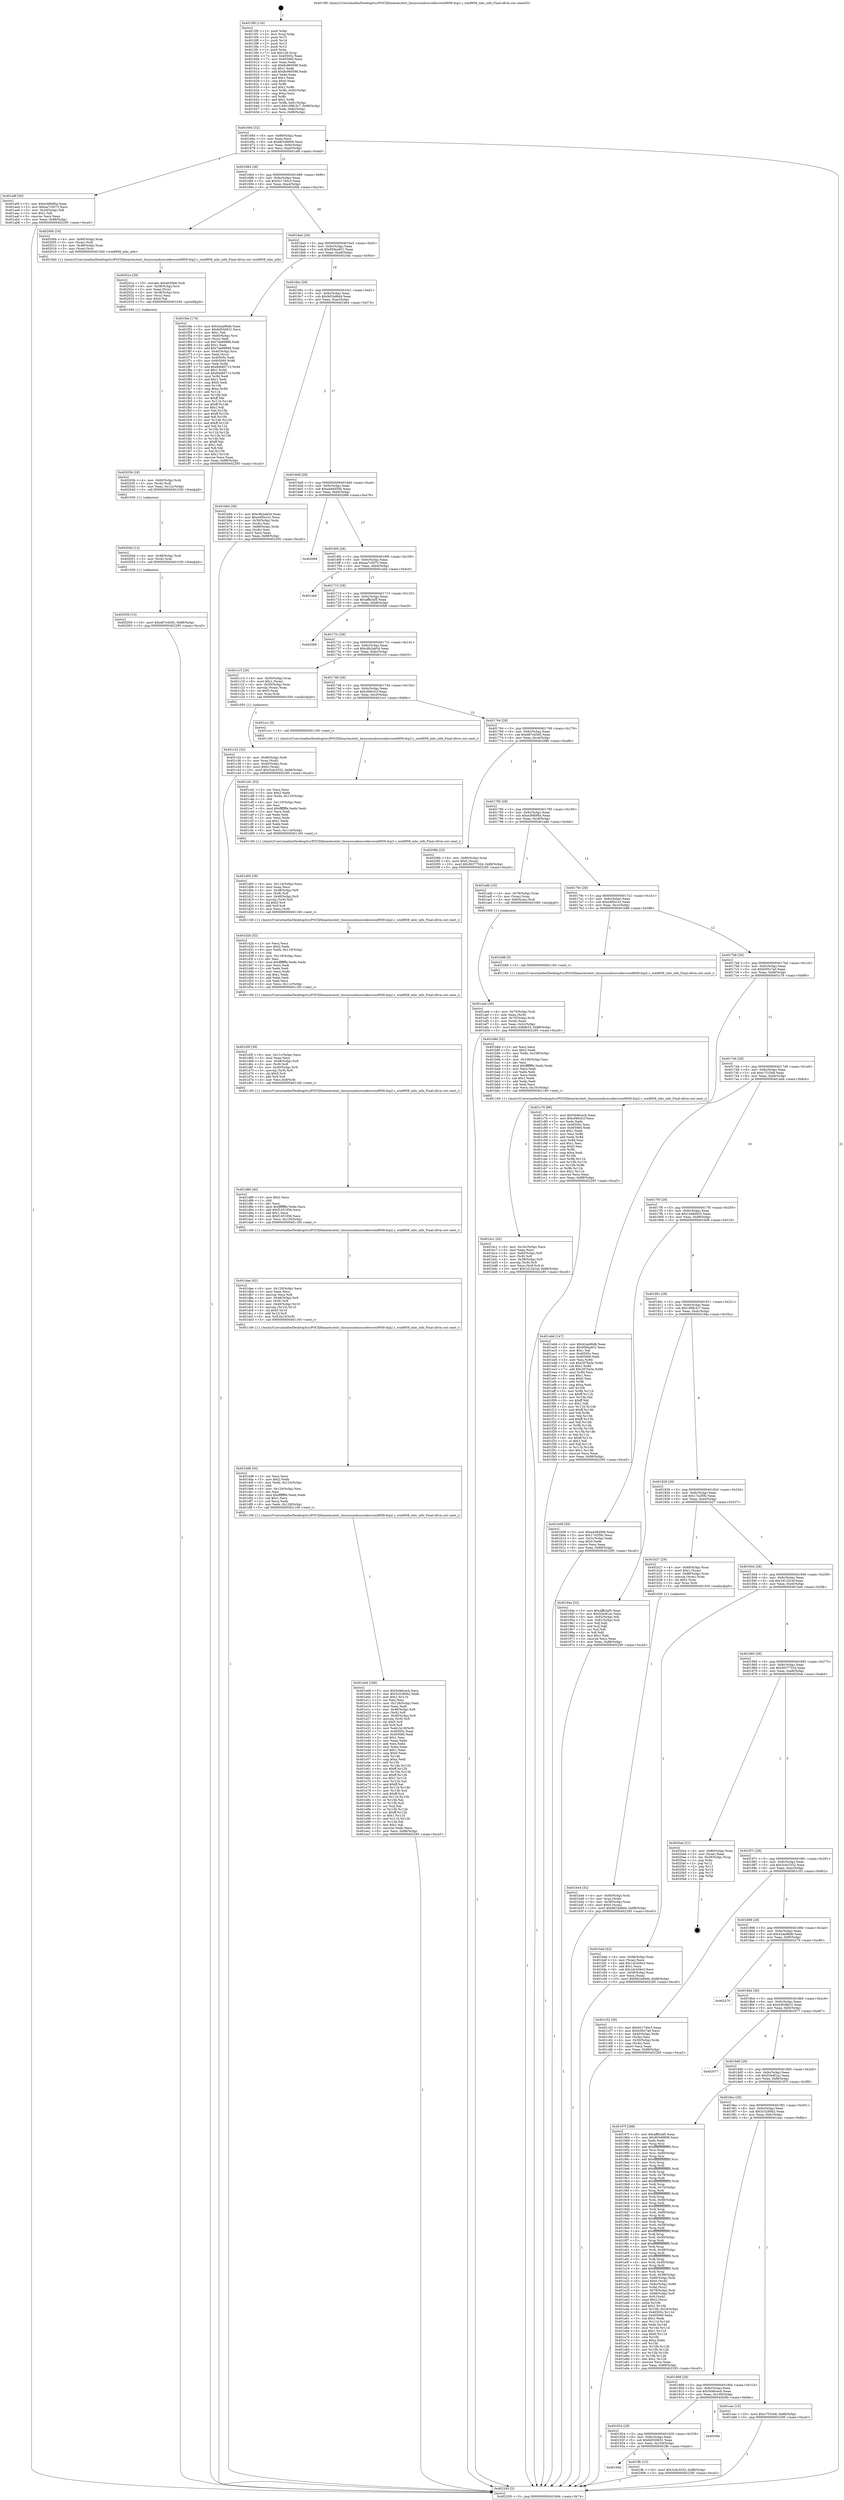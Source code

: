 digraph "0x4015f0" {
  label = "0x4015f0 (/mnt/c/Users/mathe/Desktop/tcc/POCII/binaries/extr_linuxsoundsoccodecswm8958-dsp2.c_wm8958_mbc_info_Final-ollvm.out::main(0))"
  labelloc = "t"
  node[shape=record]

  Entry [label="",width=0.3,height=0.3,shape=circle,fillcolor=black,style=filled]
  "0x401664" [label="{
     0x401664 [32]\l
     | [instrs]\l
     &nbsp;&nbsp;0x401664 \<+6\>: mov -0x88(%rbp),%eax\l
     &nbsp;&nbsp;0x40166a \<+2\>: mov %eax,%ecx\l
     &nbsp;&nbsp;0x40166c \<+6\>: sub $0x90349606,%ecx\l
     &nbsp;&nbsp;0x401672 \<+6\>: mov %eax,-0x9c(%rbp)\l
     &nbsp;&nbsp;0x401678 \<+6\>: mov %ecx,-0xa0(%rbp)\l
     &nbsp;&nbsp;0x40167e \<+6\>: je 0000000000401a9f \<main+0x4af\>\l
  }"]
  "0x401a9f" [label="{
     0x401a9f [30]\l
     | [instrs]\l
     &nbsp;&nbsp;0x401a9f \<+5\>: mov $0xe3680f0a,%eax\l
     &nbsp;&nbsp;0x401aa4 \<+5\>: mov $0xaa7c5075,%ecx\l
     &nbsp;&nbsp;0x401aa9 \<+3\>: mov -0x2d(%rbp),%dl\l
     &nbsp;&nbsp;0x401aac \<+3\>: test $0x1,%dl\l
     &nbsp;&nbsp;0x401aaf \<+3\>: cmovne %ecx,%eax\l
     &nbsp;&nbsp;0x401ab2 \<+6\>: mov %eax,-0x88(%rbp)\l
     &nbsp;&nbsp;0x401ab8 \<+5\>: jmp 0000000000402295 \<main+0xca5\>\l
  }"]
  "0x401684" [label="{
     0x401684 [28]\l
     | [instrs]\l
     &nbsp;&nbsp;0x401684 \<+5\>: jmp 0000000000401689 \<main+0x99\>\l
     &nbsp;&nbsp;0x401689 \<+6\>: mov -0x9c(%rbp),%eax\l
     &nbsp;&nbsp;0x40168f \<+5\>: sub $0x921740c3,%eax\l
     &nbsp;&nbsp;0x401694 \<+6\>: mov %eax,-0xa4(%rbp)\l
     &nbsp;&nbsp;0x40169a \<+6\>: je 000000000040200b \<main+0xa1b\>\l
  }"]
  Exit [label="",width=0.3,height=0.3,shape=circle,fillcolor=black,style=filled,peripheries=2]
  "0x40200b" [label="{
     0x40200b [19]\l
     | [instrs]\l
     &nbsp;&nbsp;0x40200b \<+4\>: mov -0x60(%rbp),%rax\l
     &nbsp;&nbsp;0x40200f \<+3\>: mov (%rax),%rdi\l
     &nbsp;&nbsp;0x402012 \<+4\>: mov -0x48(%rbp),%rax\l
     &nbsp;&nbsp;0x402016 \<+3\>: mov (%rax),%rsi\l
     &nbsp;&nbsp;0x402019 \<+5\>: call 00000000004015b0 \<wm8958_mbc_info\>\l
     | [calls]\l
     &nbsp;&nbsp;0x4015b0 \{1\} (/mnt/c/Users/mathe/Desktop/tcc/POCII/binaries/extr_linuxsoundsoccodecswm8958-dsp2.c_wm8958_mbc_info_Final-ollvm.out::wm8958_mbc_info)\l
  }"]
  "0x4016a0" [label="{
     0x4016a0 [28]\l
     | [instrs]\l
     &nbsp;&nbsp;0x4016a0 \<+5\>: jmp 00000000004016a5 \<main+0xb5\>\l
     &nbsp;&nbsp;0x4016a5 \<+6\>: mov -0x9c(%rbp),%eax\l
     &nbsp;&nbsp;0x4016ab \<+5\>: sub $0x959ea931,%eax\l
     &nbsp;&nbsp;0x4016b0 \<+6\>: mov %eax,-0xa8(%rbp)\l
     &nbsp;&nbsp;0x4016b6 \<+6\>: je 0000000000401f4e \<main+0x95e\>\l
  }"]
  "0x402059" [label="{
     0x402059 [15]\l
     | [instrs]\l
     &nbsp;&nbsp;0x402059 \<+10\>: movl $0xd87e45d5,-0x88(%rbp)\l
     &nbsp;&nbsp;0x402063 \<+5\>: jmp 0000000000402295 \<main+0xca5\>\l
  }"]
  "0x401f4e" [label="{
     0x401f4e [174]\l
     | [instrs]\l
     &nbsp;&nbsp;0x401f4e \<+5\>: mov $0x42aa96db,%eax\l
     &nbsp;&nbsp;0x401f53 \<+5\>: mov $0x6d550631,%ecx\l
     &nbsp;&nbsp;0x401f58 \<+2\>: mov $0x1,%dl\l
     &nbsp;&nbsp;0x401f5a \<+4\>: mov -0x40(%rbp),%rsi\l
     &nbsp;&nbsp;0x401f5e \<+2\>: mov (%rsi),%edi\l
     &nbsp;&nbsp;0x401f60 \<+6\>: sub $0x7da89888,%edi\l
     &nbsp;&nbsp;0x401f66 \<+3\>: add $0x1,%edi\l
     &nbsp;&nbsp;0x401f69 \<+6\>: add $0x7da89888,%edi\l
     &nbsp;&nbsp;0x401f6f \<+4\>: mov -0x40(%rbp),%rsi\l
     &nbsp;&nbsp;0x401f73 \<+2\>: mov %edi,(%rsi)\l
     &nbsp;&nbsp;0x401f75 \<+7\>: mov 0x40505c,%edi\l
     &nbsp;&nbsp;0x401f7c \<+8\>: mov 0x405060,%r8d\l
     &nbsp;&nbsp;0x401f84 \<+3\>: mov %edi,%r9d\l
     &nbsp;&nbsp;0x401f87 \<+7\>: add $0x84b85713,%r9d\l
     &nbsp;&nbsp;0x401f8e \<+4\>: sub $0x1,%r9d\l
     &nbsp;&nbsp;0x401f92 \<+7\>: sub $0x84b85713,%r9d\l
     &nbsp;&nbsp;0x401f99 \<+4\>: imul %r9d,%edi\l
     &nbsp;&nbsp;0x401f9d \<+3\>: and $0x1,%edi\l
     &nbsp;&nbsp;0x401fa0 \<+3\>: cmp $0x0,%edi\l
     &nbsp;&nbsp;0x401fa3 \<+4\>: sete %r10b\l
     &nbsp;&nbsp;0x401fa7 \<+4\>: cmp $0xa,%r8d\l
     &nbsp;&nbsp;0x401fab \<+4\>: setl %r11b\l
     &nbsp;&nbsp;0x401faf \<+3\>: mov %r10b,%bl\l
     &nbsp;&nbsp;0x401fb2 \<+3\>: xor $0xff,%bl\l
     &nbsp;&nbsp;0x401fb5 \<+3\>: mov %r11b,%r14b\l
     &nbsp;&nbsp;0x401fb8 \<+4\>: xor $0xff,%r14b\l
     &nbsp;&nbsp;0x401fbc \<+3\>: xor $0x1,%dl\l
     &nbsp;&nbsp;0x401fbf \<+3\>: mov %bl,%r15b\l
     &nbsp;&nbsp;0x401fc2 \<+4\>: and $0xff,%r15b\l
     &nbsp;&nbsp;0x401fc6 \<+3\>: and %dl,%r10b\l
     &nbsp;&nbsp;0x401fc9 \<+3\>: mov %r14b,%r12b\l
     &nbsp;&nbsp;0x401fcc \<+4\>: and $0xff,%r12b\l
     &nbsp;&nbsp;0x401fd0 \<+3\>: and %dl,%r11b\l
     &nbsp;&nbsp;0x401fd3 \<+3\>: or %r10b,%r15b\l
     &nbsp;&nbsp;0x401fd6 \<+3\>: or %r11b,%r12b\l
     &nbsp;&nbsp;0x401fd9 \<+3\>: xor %r12b,%r15b\l
     &nbsp;&nbsp;0x401fdc \<+3\>: or %r14b,%bl\l
     &nbsp;&nbsp;0x401fdf \<+3\>: xor $0xff,%bl\l
     &nbsp;&nbsp;0x401fe2 \<+3\>: or $0x1,%dl\l
     &nbsp;&nbsp;0x401fe5 \<+2\>: and %dl,%bl\l
     &nbsp;&nbsp;0x401fe7 \<+3\>: or %bl,%r15b\l
     &nbsp;&nbsp;0x401fea \<+4\>: test $0x1,%r15b\l
     &nbsp;&nbsp;0x401fee \<+3\>: cmovne %ecx,%eax\l
     &nbsp;&nbsp;0x401ff1 \<+6\>: mov %eax,-0x88(%rbp)\l
     &nbsp;&nbsp;0x401ff7 \<+5\>: jmp 0000000000402295 \<main+0xca5\>\l
  }"]
  "0x4016bc" [label="{
     0x4016bc [28]\l
     | [instrs]\l
     &nbsp;&nbsp;0x4016bc \<+5\>: jmp 00000000004016c1 \<main+0xd1\>\l
     &nbsp;&nbsp;0x4016c1 \<+6\>: mov -0x9c(%rbp),%eax\l
     &nbsp;&nbsp;0x4016c7 \<+5\>: sub $0x9d1bd6d4,%eax\l
     &nbsp;&nbsp;0x4016cc \<+6\>: mov %eax,-0xac(%rbp)\l
     &nbsp;&nbsp;0x4016d2 \<+6\>: je 0000000000401b64 \<main+0x574\>\l
  }"]
  "0x40204d" [label="{
     0x40204d [12]\l
     | [instrs]\l
     &nbsp;&nbsp;0x40204d \<+4\>: mov -0x48(%rbp),%rdi\l
     &nbsp;&nbsp;0x402051 \<+3\>: mov (%rdi),%rdi\l
     &nbsp;&nbsp;0x402054 \<+5\>: call 0000000000401030 \<free@plt\>\l
     | [calls]\l
     &nbsp;&nbsp;0x401030 \{1\} (unknown)\l
  }"]
  "0x401b64" [label="{
     0x401b64 [36]\l
     | [instrs]\l
     &nbsp;&nbsp;0x401b64 \<+5\>: mov $0xc8b2ab54,%eax\l
     &nbsp;&nbsp;0x401b69 \<+5\>: mov $0xe4f5e1e1,%ecx\l
     &nbsp;&nbsp;0x401b6e \<+4\>: mov -0x58(%rbp),%rdx\l
     &nbsp;&nbsp;0x401b72 \<+2\>: mov (%rdx),%esi\l
     &nbsp;&nbsp;0x401b74 \<+4\>: mov -0x68(%rbp),%rdx\l
     &nbsp;&nbsp;0x401b78 \<+2\>: cmp (%rdx),%esi\l
     &nbsp;&nbsp;0x401b7a \<+3\>: cmovl %ecx,%eax\l
     &nbsp;&nbsp;0x401b7d \<+6\>: mov %eax,-0x88(%rbp)\l
     &nbsp;&nbsp;0x401b83 \<+5\>: jmp 0000000000402295 \<main+0xca5\>\l
  }"]
  "0x4016d8" [label="{
     0x4016d8 [28]\l
     | [instrs]\l
     &nbsp;&nbsp;0x4016d8 \<+5\>: jmp 00000000004016dd \<main+0xed\>\l
     &nbsp;&nbsp;0x4016dd \<+6\>: mov -0x9c(%rbp),%eax\l
     &nbsp;&nbsp;0x4016e3 \<+5\>: sub $0xa446d56b,%eax\l
     &nbsp;&nbsp;0x4016e8 \<+6\>: mov %eax,-0xb0(%rbp)\l
     &nbsp;&nbsp;0x4016ee \<+6\>: je 0000000000402068 \<main+0xa78\>\l
  }"]
  "0x40203b" [label="{
     0x40203b [18]\l
     | [instrs]\l
     &nbsp;&nbsp;0x40203b \<+4\>: mov -0x60(%rbp),%rdi\l
     &nbsp;&nbsp;0x40203f \<+3\>: mov (%rdi),%rdi\l
     &nbsp;&nbsp;0x402042 \<+6\>: mov %eax,-0x12c(%rbp)\l
     &nbsp;&nbsp;0x402048 \<+5\>: call 0000000000401030 \<free@plt\>\l
     | [calls]\l
     &nbsp;&nbsp;0x401030 \{1\} (unknown)\l
  }"]
  "0x402068" [label="{
     0x402068\l
  }", style=dashed]
  "0x4016f4" [label="{
     0x4016f4 [28]\l
     | [instrs]\l
     &nbsp;&nbsp;0x4016f4 \<+5\>: jmp 00000000004016f9 \<main+0x109\>\l
     &nbsp;&nbsp;0x4016f9 \<+6\>: mov -0x9c(%rbp),%eax\l
     &nbsp;&nbsp;0x4016ff \<+5\>: sub $0xaa7c5075,%eax\l
     &nbsp;&nbsp;0x401704 \<+6\>: mov %eax,-0xb4(%rbp)\l
     &nbsp;&nbsp;0x40170a \<+6\>: je 0000000000401abd \<main+0x4cd\>\l
  }"]
  "0x40201e" [label="{
     0x40201e [29]\l
     | [instrs]\l
     &nbsp;&nbsp;0x40201e \<+10\>: movabs $0x4030b6,%rdi\l
     &nbsp;&nbsp;0x402028 \<+4\>: mov -0x38(%rbp),%rsi\l
     &nbsp;&nbsp;0x40202c \<+2\>: mov %eax,(%rsi)\l
     &nbsp;&nbsp;0x40202e \<+4\>: mov -0x38(%rbp),%rsi\l
     &nbsp;&nbsp;0x402032 \<+2\>: mov (%rsi),%esi\l
     &nbsp;&nbsp;0x402034 \<+2\>: mov $0x0,%al\l
     &nbsp;&nbsp;0x402036 \<+5\>: call 0000000000401040 \<printf@plt\>\l
     | [calls]\l
     &nbsp;&nbsp;0x401040 \{1\} (unknown)\l
  }"]
  "0x401abd" [label="{
     0x401abd\l
  }", style=dashed]
  "0x401710" [label="{
     0x401710 [28]\l
     | [instrs]\l
     &nbsp;&nbsp;0x401710 \<+5\>: jmp 0000000000401715 \<main+0x125\>\l
     &nbsp;&nbsp;0x401715 \<+6\>: mov -0x9c(%rbp),%eax\l
     &nbsp;&nbsp;0x40171b \<+5\>: sub $0xaffb3af5,%eax\l
     &nbsp;&nbsp;0x401720 \<+6\>: mov %eax,-0xb8(%rbp)\l
     &nbsp;&nbsp;0x401726 \<+6\>: je 00000000004020b9 \<main+0xac9\>\l
  }"]
  "0x401940" [label="{
     0x401940\l
  }", style=dashed]
  "0x4020b9" [label="{
     0x4020b9\l
  }", style=dashed]
  "0x40172c" [label="{
     0x40172c [28]\l
     | [instrs]\l
     &nbsp;&nbsp;0x40172c \<+5\>: jmp 0000000000401731 \<main+0x141\>\l
     &nbsp;&nbsp;0x401731 \<+6\>: mov -0x9c(%rbp),%eax\l
     &nbsp;&nbsp;0x401737 \<+5\>: sub $0xc8b2ab54,%eax\l
     &nbsp;&nbsp;0x40173c \<+6\>: mov %eax,-0xbc(%rbp)\l
     &nbsp;&nbsp;0x401742 \<+6\>: je 0000000000401c15 \<main+0x625\>\l
  }"]
  "0x401ffc" [label="{
     0x401ffc [15]\l
     | [instrs]\l
     &nbsp;&nbsp;0x401ffc \<+10\>: movl $0x3cdc3332,-0x88(%rbp)\l
     &nbsp;&nbsp;0x402006 \<+5\>: jmp 0000000000402295 \<main+0xca5\>\l
  }"]
  "0x401c15" [label="{
     0x401c15 [29]\l
     | [instrs]\l
     &nbsp;&nbsp;0x401c15 \<+4\>: mov -0x50(%rbp),%rax\l
     &nbsp;&nbsp;0x401c19 \<+6\>: movl $0x1,(%rax)\l
     &nbsp;&nbsp;0x401c1f \<+4\>: mov -0x50(%rbp),%rax\l
     &nbsp;&nbsp;0x401c23 \<+3\>: movslq (%rax),%rax\l
     &nbsp;&nbsp;0x401c26 \<+4\>: shl $0x5,%rax\l
     &nbsp;&nbsp;0x401c2a \<+3\>: mov %rax,%rdi\l
     &nbsp;&nbsp;0x401c2d \<+5\>: call 0000000000401050 \<malloc@plt\>\l
     | [calls]\l
     &nbsp;&nbsp;0x401050 \{1\} (unknown)\l
  }"]
  "0x401748" [label="{
     0x401748 [28]\l
     | [instrs]\l
     &nbsp;&nbsp;0x401748 \<+5\>: jmp 000000000040174d \<main+0x15d\>\l
     &nbsp;&nbsp;0x40174d \<+6\>: mov -0x9c(%rbp),%eax\l
     &nbsp;&nbsp;0x401753 \<+5\>: sub $0xcf49cd1f,%eax\l
     &nbsp;&nbsp;0x401758 \<+6\>: mov %eax,-0xc0(%rbp)\l
     &nbsp;&nbsp;0x40175e \<+6\>: je 0000000000401ccc \<main+0x6dc\>\l
  }"]
  "0x401924" [label="{
     0x401924 [28]\l
     | [instrs]\l
     &nbsp;&nbsp;0x401924 \<+5\>: jmp 0000000000401929 \<main+0x339\>\l
     &nbsp;&nbsp;0x401929 \<+6\>: mov -0x9c(%rbp),%eax\l
     &nbsp;&nbsp;0x40192f \<+5\>: sub $0x6d550631,%eax\l
     &nbsp;&nbsp;0x401934 \<+6\>: mov %eax,-0x104(%rbp)\l
     &nbsp;&nbsp;0x40193a \<+6\>: je 0000000000401ffc \<main+0xa0c\>\l
  }"]
  "0x401ccc" [label="{
     0x401ccc [5]\l
     | [instrs]\l
     &nbsp;&nbsp;0x401ccc \<+5\>: call 0000000000401160 \<next_i\>\l
     | [calls]\l
     &nbsp;&nbsp;0x401160 \{1\} (/mnt/c/Users/mathe/Desktop/tcc/POCII/binaries/extr_linuxsoundsoccodecswm8958-dsp2.c_wm8958_mbc_info_Final-ollvm.out::next_i)\l
  }"]
  "0x401764" [label="{
     0x401764 [28]\l
     | [instrs]\l
     &nbsp;&nbsp;0x401764 \<+5\>: jmp 0000000000401769 \<main+0x179\>\l
     &nbsp;&nbsp;0x401769 \<+6\>: mov -0x9c(%rbp),%eax\l
     &nbsp;&nbsp;0x40176f \<+5\>: sub $0xd87e45d5,%eax\l
     &nbsp;&nbsp;0x401774 \<+6\>: mov %eax,-0xc4(%rbp)\l
     &nbsp;&nbsp;0x40177a \<+6\>: je 000000000040208b \<main+0xa9b\>\l
  }"]
  "0x4020fe" [label="{
     0x4020fe\l
  }", style=dashed]
  "0x40208b" [label="{
     0x40208b [25]\l
     | [instrs]\l
     &nbsp;&nbsp;0x40208b \<+4\>: mov -0x80(%rbp),%rax\l
     &nbsp;&nbsp;0x40208f \<+6\>: movl $0x0,(%rax)\l
     &nbsp;&nbsp;0x402095 \<+10\>: movl $0x3637752d,-0x88(%rbp)\l
     &nbsp;&nbsp;0x40209f \<+5\>: jmp 0000000000402295 \<main+0xca5\>\l
  }"]
  "0x401780" [label="{
     0x401780 [28]\l
     | [instrs]\l
     &nbsp;&nbsp;0x401780 \<+5\>: jmp 0000000000401785 \<main+0x195\>\l
     &nbsp;&nbsp;0x401785 \<+6\>: mov -0x9c(%rbp),%eax\l
     &nbsp;&nbsp;0x40178b \<+5\>: sub $0xe3680f0a,%eax\l
     &nbsp;&nbsp;0x401790 \<+6\>: mov %eax,-0xc8(%rbp)\l
     &nbsp;&nbsp;0x401796 \<+6\>: je 0000000000401adb \<main+0x4eb\>\l
  }"]
  "0x401908" [label="{
     0x401908 [28]\l
     | [instrs]\l
     &nbsp;&nbsp;0x401908 \<+5\>: jmp 000000000040190d \<main+0x31d\>\l
     &nbsp;&nbsp;0x40190d \<+6\>: mov -0x9c(%rbp),%eax\l
     &nbsp;&nbsp;0x401913 \<+5\>: sub $0x5d46cecb,%eax\l
     &nbsp;&nbsp;0x401918 \<+6\>: mov %eax,-0x100(%rbp)\l
     &nbsp;&nbsp;0x40191e \<+6\>: je 00000000004020fe \<main+0xb0e\>\l
  }"]
  "0x401adb" [label="{
     0x401adb [16]\l
     | [instrs]\l
     &nbsp;&nbsp;0x401adb \<+4\>: mov -0x78(%rbp),%rax\l
     &nbsp;&nbsp;0x401adf \<+3\>: mov (%rax),%rax\l
     &nbsp;&nbsp;0x401ae2 \<+4\>: mov 0x8(%rax),%rdi\l
     &nbsp;&nbsp;0x401ae6 \<+5\>: call 0000000000401060 \<atoi@plt\>\l
     | [calls]\l
     &nbsp;&nbsp;0x401060 \{1\} (unknown)\l
  }"]
  "0x40179c" [label="{
     0x40179c [28]\l
     | [instrs]\l
     &nbsp;&nbsp;0x40179c \<+5\>: jmp 00000000004017a1 \<main+0x1b1\>\l
     &nbsp;&nbsp;0x4017a1 \<+6\>: mov -0x9c(%rbp),%eax\l
     &nbsp;&nbsp;0x4017a7 \<+5\>: sub $0xe4f5e1e1,%eax\l
     &nbsp;&nbsp;0x4017ac \<+6\>: mov %eax,-0xcc(%rbp)\l
     &nbsp;&nbsp;0x4017b2 \<+6\>: je 0000000000401b88 \<main+0x598\>\l
  }"]
  "0x401eac" [label="{
     0x401eac [15]\l
     | [instrs]\l
     &nbsp;&nbsp;0x401eac \<+10\>: movl $0xc7533e8,-0x88(%rbp)\l
     &nbsp;&nbsp;0x401eb6 \<+5\>: jmp 0000000000402295 \<main+0xca5\>\l
  }"]
  "0x401b88" [label="{
     0x401b88 [5]\l
     | [instrs]\l
     &nbsp;&nbsp;0x401b88 \<+5\>: call 0000000000401160 \<next_i\>\l
     | [calls]\l
     &nbsp;&nbsp;0x401160 \{1\} (/mnt/c/Users/mathe/Desktop/tcc/POCII/binaries/extr_linuxsoundsoccodecswm8958-dsp2.c_wm8958_mbc_info_Final-ollvm.out::next_i)\l
  }"]
  "0x4017b8" [label="{
     0x4017b8 [28]\l
     | [instrs]\l
     &nbsp;&nbsp;0x4017b8 \<+5\>: jmp 00000000004017bd \<main+0x1cd\>\l
     &nbsp;&nbsp;0x4017bd \<+6\>: mov -0x9c(%rbp),%eax\l
     &nbsp;&nbsp;0x4017c3 \<+5\>: sub $0xfc95c7a0,%eax\l
     &nbsp;&nbsp;0x4017c8 \<+6\>: mov %eax,-0xd0(%rbp)\l
     &nbsp;&nbsp;0x4017ce \<+6\>: je 0000000000401c76 \<main+0x686\>\l
  }"]
  "0x401e04" [label="{
     0x401e04 [168]\l
     | [instrs]\l
     &nbsp;&nbsp;0x401e04 \<+5\>: mov $0x5d46cecb,%ecx\l
     &nbsp;&nbsp;0x401e09 \<+5\>: mov $0x5c5280b2,%edx\l
     &nbsp;&nbsp;0x401e0e \<+3\>: mov $0x1,%r11b\l
     &nbsp;&nbsp;0x401e11 \<+2\>: xor %esi,%esi\l
     &nbsp;&nbsp;0x401e13 \<+6\>: mov -0x128(%rbp),%edi\l
     &nbsp;&nbsp;0x401e19 \<+3\>: imul %eax,%edi\l
     &nbsp;&nbsp;0x401e1c \<+4\>: mov -0x48(%rbp),%r8\l
     &nbsp;&nbsp;0x401e20 \<+3\>: mov (%r8),%r8\l
     &nbsp;&nbsp;0x401e23 \<+4\>: mov -0x40(%rbp),%r9\l
     &nbsp;&nbsp;0x401e27 \<+3\>: movslq (%r9),%r9\l
     &nbsp;&nbsp;0x401e2a \<+4\>: shl $0x5,%r9\l
     &nbsp;&nbsp;0x401e2e \<+3\>: add %r9,%r8\l
     &nbsp;&nbsp;0x401e31 \<+4\>: mov %edi,0x18(%r8)\l
     &nbsp;&nbsp;0x401e35 \<+7\>: mov 0x40505c,%eax\l
     &nbsp;&nbsp;0x401e3c \<+7\>: mov 0x405060,%edi\l
     &nbsp;&nbsp;0x401e43 \<+3\>: sub $0x1,%esi\l
     &nbsp;&nbsp;0x401e46 \<+2\>: mov %eax,%ebx\l
     &nbsp;&nbsp;0x401e48 \<+2\>: add %esi,%ebx\l
     &nbsp;&nbsp;0x401e4a \<+3\>: imul %ebx,%eax\l
     &nbsp;&nbsp;0x401e4d \<+3\>: and $0x1,%eax\l
     &nbsp;&nbsp;0x401e50 \<+3\>: cmp $0x0,%eax\l
     &nbsp;&nbsp;0x401e53 \<+4\>: sete %r14b\l
     &nbsp;&nbsp;0x401e57 \<+3\>: cmp $0xa,%edi\l
     &nbsp;&nbsp;0x401e5a \<+4\>: setl %r15b\l
     &nbsp;&nbsp;0x401e5e \<+3\>: mov %r14b,%r12b\l
     &nbsp;&nbsp;0x401e61 \<+4\>: xor $0xff,%r12b\l
     &nbsp;&nbsp;0x401e65 \<+3\>: mov %r15b,%r13b\l
     &nbsp;&nbsp;0x401e68 \<+4\>: xor $0xff,%r13b\l
     &nbsp;&nbsp;0x401e6c \<+4\>: xor $0x1,%r11b\l
     &nbsp;&nbsp;0x401e70 \<+3\>: mov %r12b,%al\l
     &nbsp;&nbsp;0x401e73 \<+2\>: and $0xff,%al\l
     &nbsp;&nbsp;0x401e75 \<+3\>: and %r11b,%r14b\l
     &nbsp;&nbsp;0x401e78 \<+3\>: mov %r13b,%sil\l
     &nbsp;&nbsp;0x401e7b \<+4\>: and $0xff,%sil\l
     &nbsp;&nbsp;0x401e7f \<+3\>: and %r11b,%r15b\l
     &nbsp;&nbsp;0x401e82 \<+3\>: or %r14b,%al\l
     &nbsp;&nbsp;0x401e85 \<+3\>: or %r15b,%sil\l
     &nbsp;&nbsp;0x401e88 \<+3\>: xor %sil,%al\l
     &nbsp;&nbsp;0x401e8b \<+3\>: or %r13b,%r12b\l
     &nbsp;&nbsp;0x401e8e \<+4\>: xor $0xff,%r12b\l
     &nbsp;&nbsp;0x401e92 \<+4\>: or $0x1,%r11b\l
     &nbsp;&nbsp;0x401e96 \<+3\>: and %r11b,%r12b\l
     &nbsp;&nbsp;0x401e99 \<+3\>: or %r12b,%al\l
     &nbsp;&nbsp;0x401e9c \<+2\>: test $0x1,%al\l
     &nbsp;&nbsp;0x401e9e \<+3\>: cmovne %edx,%ecx\l
     &nbsp;&nbsp;0x401ea1 \<+6\>: mov %ecx,-0x88(%rbp)\l
     &nbsp;&nbsp;0x401ea7 \<+5\>: jmp 0000000000402295 \<main+0xca5\>\l
  }"]
  "0x401c76" [label="{
     0x401c76 [86]\l
     | [instrs]\l
     &nbsp;&nbsp;0x401c76 \<+5\>: mov $0x5d46cecb,%eax\l
     &nbsp;&nbsp;0x401c7b \<+5\>: mov $0xcf49cd1f,%ecx\l
     &nbsp;&nbsp;0x401c80 \<+2\>: xor %edx,%edx\l
     &nbsp;&nbsp;0x401c82 \<+7\>: mov 0x40505c,%esi\l
     &nbsp;&nbsp;0x401c89 \<+7\>: mov 0x405060,%edi\l
     &nbsp;&nbsp;0x401c90 \<+3\>: sub $0x1,%edx\l
     &nbsp;&nbsp;0x401c93 \<+3\>: mov %esi,%r8d\l
     &nbsp;&nbsp;0x401c96 \<+3\>: add %edx,%r8d\l
     &nbsp;&nbsp;0x401c99 \<+4\>: imul %r8d,%esi\l
     &nbsp;&nbsp;0x401c9d \<+3\>: and $0x1,%esi\l
     &nbsp;&nbsp;0x401ca0 \<+3\>: cmp $0x0,%esi\l
     &nbsp;&nbsp;0x401ca3 \<+4\>: sete %r9b\l
     &nbsp;&nbsp;0x401ca7 \<+3\>: cmp $0xa,%edi\l
     &nbsp;&nbsp;0x401caa \<+4\>: setl %r10b\l
     &nbsp;&nbsp;0x401cae \<+3\>: mov %r9b,%r11b\l
     &nbsp;&nbsp;0x401cb1 \<+3\>: and %r10b,%r11b\l
     &nbsp;&nbsp;0x401cb4 \<+3\>: xor %r10b,%r9b\l
     &nbsp;&nbsp;0x401cb7 \<+3\>: or %r9b,%r11b\l
     &nbsp;&nbsp;0x401cba \<+4\>: test $0x1,%r11b\l
     &nbsp;&nbsp;0x401cbe \<+3\>: cmovne %ecx,%eax\l
     &nbsp;&nbsp;0x401cc1 \<+6\>: mov %eax,-0x88(%rbp)\l
     &nbsp;&nbsp;0x401cc7 \<+5\>: jmp 0000000000402295 \<main+0xca5\>\l
  }"]
  "0x4017d4" [label="{
     0x4017d4 [28]\l
     | [instrs]\l
     &nbsp;&nbsp;0x4017d4 \<+5\>: jmp 00000000004017d9 \<main+0x1e9\>\l
     &nbsp;&nbsp;0x4017d9 \<+6\>: mov -0x9c(%rbp),%eax\l
     &nbsp;&nbsp;0x4017df \<+5\>: sub $0xc7533e8,%eax\l
     &nbsp;&nbsp;0x4017e4 \<+6\>: mov %eax,-0xd4(%rbp)\l
     &nbsp;&nbsp;0x4017ea \<+6\>: je 0000000000401ebb \<main+0x8cb\>\l
  }"]
  "0x401dd8" [label="{
     0x401dd8 [44]\l
     | [instrs]\l
     &nbsp;&nbsp;0x401dd8 \<+2\>: xor %ecx,%ecx\l
     &nbsp;&nbsp;0x401dda \<+5\>: mov $0x2,%edx\l
     &nbsp;&nbsp;0x401ddf \<+6\>: mov %edx,-0x124(%rbp)\l
     &nbsp;&nbsp;0x401de5 \<+1\>: cltd\l
     &nbsp;&nbsp;0x401de6 \<+6\>: mov -0x124(%rbp),%esi\l
     &nbsp;&nbsp;0x401dec \<+2\>: idiv %esi\l
     &nbsp;&nbsp;0x401dee \<+6\>: imul $0xfffffffe,%edx,%edx\l
     &nbsp;&nbsp;0x401df4 \<+3\>: sub $0x1,%ecx\l
     &nbsp;&nbsp;0x401df7 \<+2\>: sub %ecx,%edx\l
     &nbsp;&nbsp;0x401df9 \<+6\>: mov %edx,-0x128(%rbp)\l
     &nbsp;&nbsp;0x401dff \<+5\>: call 0000000000401160 \<next_i\>\l
     | [calls]\l
     &nbsp;&nbsp;0x401160 \{1\} (/mnt/c/Users/mathe/Desktop/tcc/POCII/binaries/extr_linuxsoundsoccodecswm8958-dsp2.c_wm8958_mbc_info_Final-ollvm.out::next_i)\l
  }"]
  "0x401ebb" [label="{
     0x401ebb [147]\l
     | [instrs]\l
     &nbsp;&nbsp;0x401ebb \<+5\>: mov $0x42aa96db,%eax\l
     &nbsp;&nbsp;0x401ec0 \<+5\>: mov $0x959ea931,%ecx\l
     &nbsp;&nbsp;0x401ec5 \<+2\>: mov $0x1,%dl\l
     &nbsp;&nbsp;0x401ec7 \<+7\>: mov 0x40505c,%esi\l
     &nbsp;&nbsp;0x401ece \<+7\>: mov 0x405060,%edi\l
     &nbsp;&nbsp;0x401ed5 \<+3\>: mov %esi,%r8d\l
     &nbsp;&nbsp;0x401ed8 \<+7\>: sub $0x2970a3e,%r8d\l
     &nbsp;&nbsp;0x401edf \<+4\>: sub $0x1,%r8d\l
     &nbsp;&nbsp;0x401ee3 \<+7\>: add $0x2970a3e,%r8d\l
     &nbsp;&nbsp;0x401eea \<+4\>: imul %r8d,%esi\l
     &nbsp;&nbsp;0x401eee \<+3\>: and $0x1,%esi\l
     &nbsp;&nbsp;0x401ef1 \<+3\>: cmp $0x0,%esi\l
     &nbsp;&nbsp;0x401ef4 \<+4\>: sete %r9b\l
     &nbsp;&nbsp;0x401ef8 \<+3\>: cmp $0xa,%edi\l
     &nbsp;&nbsp;0x401efb \<+4\>: setl %r10b\l
     &nbsp;&nbsp;0x401eff \<+3\>: mov %r9b,%r11b\l
     &nbsp;&nbsp;0x401f02 \<+4\>: xor $0xff,%r11b\l
     &nbsp;&nbsp;0x401f06 \<+3\>: mov %r10b,%bl\l
     &nbsp;&nbsp;0x401f09 \<+3\>: xor $0xff,%bl\l
     &nbsp;&nbsp;0x401f0c \<+3\>: xor $0x1,%dl\l
     &nbsp;&nbsp;0x401f0f \<+3\>: mov %r11b,%r14b\l
     &nbsp;&nbsp;0x401f12 \<+4\>: and $0xff,%r14b\l
     &nbsp;&nbsp;0x401f16 \<+3\>: and %dl,%r9b\l
     &nbsp;&nbsp;0x401f19 \<+3\>: mov %bl,%r15b\l
     &nbsp;&nbsp;0x401f1c \<+4\>: and $0xff,%r15b\l
     &nbsp;&nbsp;0x401f20 \<+3\>: and %dl,%r10b\l
     &nbsp;&nbsp;0x401f23 \<+3\>: or %r9b,%r14b\l
     &nbsp;&nbsp;0x401f26 \<+3\>: or %r10b,%r15b\l
     &nbsp;&nbsp;0x401f29 \<+3\>: xor %r15b,%r14b\l
     &nbsp;&nbsp;0x401f2c \<+3\>: or %bl,%r11b\l
     &nbsp;&nbsp;0x401f2f \<+4\>: xor $0xff,%r11b\l
     &nbsp;&nbsp;0x401f33 \<+3\>: or $0x1,%dl\l
     &nbsp;&nbsp;0x401f36 \<+3\>: and %dl,%r11b\l
     &nbsp;&nbsp;0x401f39 \<+3\>: or %r11b,%r14b\l
     &nbsp;&nbsp;0x401f3c \<+4\>: test $0x1,%r14b\l
     &nbsp;&nbsp;0x401f40 \<+3\>: cmovne %ecx,%eax\l
     &nbsp;&nbsp;0x401f43 \<+6\>: mov %eax,-0x88(%rbp)\l
     &nbsp;&nbsp;0x401f49 \<+5\>: jmp 0000000000402295 \<main+0xca5\>\l
  }"]
  "0x4017f0" [label="{
     0x4017f0 [28]\l
     | [instrs]\l
     &nbsp;&nbsp;0x4017f0 \<+5\>: jmp 00000000004017f5 \<main+0x205\>\l
     &nbsp;&nbsp;0x4017f5 \<+6\>: mov -0x9c(%rbp),%eax\l
     &nbsp;&nbsp;0x4017fb \<+5\>: sub $0x1448db53,%eax\l
     &nbsp;&nbsp;0x401800 \<+6\>: mov %eax,-0xd8(%rbp)\l
     &nbsp;&nbsp;0x401806 \<+6\>: je 0000000000401b09 \<main+0x519\>\l
  }"]
  "0x401dae" [label="{
     0x401dae [42]\l
     | [instrs]\l
     &nbsp;&nbsp;0x401dae \<+6\>: mov -0x120(%rbp),%ecx\l
     &nbsp;&nbsp;0x401db4 \<+3\>: imul %eax,%ecx\l
     &nbsp;&nbsp;0x401db7 \<+3\>: movslq %ecx,%r8\l
     &nbsp;&nbsp;0x401dba \<+4\>: mov -0x48(%rbp),%r9\l
     &nbsp;&nbsp;0x401dbe \<+3\>: mov (%r9),%r9\l
     &nbsp;&nbsp;0x401dc1 \<+4\>: mov -0x40(%rbp),%r10\l
     &nbsp;&nbsp;0x401dc5 \<+3\>: movslq (%r10),%r10\l
     &nbsp;&nbsp;0x401dc8 \<+4\>: shl $0x5,%r10\l
     &nbsp;&nbsp;0x401dcc \<+3\>: add %r10,%r9\l
     &nbsp;&nbsp;0x401dcf \<+4\>: mov %r8,0x10(%r9)\l
     &nbsp;&nbsp;0x401dd3 \<+5\>: call 0000000000401160 \<next_i\>\l
     | [calls]\l
     &nbsp;&nbsp;0x401160 \{1\} (/mnt/c/Users/mathe/Desktop/tcc/POCII/binaries/extr_linuxsoundsoccodecswm8958-dsp2.c_wm8958_mbc_info_Final-ollvm.out::next_i)\l
  }"]
  "0x401b09" [label="{
     0x401b09 [30]\l
     | [instrs]\l
     &nbsp;&nbsp;0x401b09 \<+5\>: mov $0xa446d56b,%eax\l
     &nbsp;&nbsp;0x401b0e \<+5\>: mov $0x17e2f5fc,%ecx\l
     &nbsp;&nbsp;0x401b13 \<+3\>: mov -0x2c(%rbp),%edx\l
     &nbsp;&nbsp;0x401b16 \<+3\>: cmp $0x0,%edx\l
     &nbsp;&nbsp;0x401b19 \<+3\>: cmove %ecx,%eax\l
     &nbsp;&nbsp;0x401b1c \<+6\>: mov %eax,-0x88(%rbp)\l
     &nbsp;&nbsp;0x401b22 \<+5\>: jmp 0000000000402295 \<main+0xca5\>\l
  }"]
  "0x40180c" [label="{
     0x40180c [28]\l
     | [instrs]\l
     &nbsp;&nbsp;0x40180c \<+5\>: jmp 0000000000401811 \<main+0x221\>\l
     &nbsp;&nbsp;0x401811 \<+6\>: mov -0x9c(%rbp),%eax\l
     &nbsp;&nbsp;0x401817 \<+5\>: sub $0x169fc3c7,%eax\l
     &nbsp;&nbsp;0x40181c \<+6\>: mov %eax,-0xdc(%rbp)\l
     &nbsp;&nbsp;0x401822 \<+6\>: je 000000000040194a \<main+0x35a\>\l
  }"]
  "0x401d86" [label="{
     0x401d86 [40]\l
     | [instrs]\l
     &nbsp;&nbsp;0x401d86 \<+5\>: mov $0x2,%ecx\l
     &nbsp;&nbsp;0x401d8b \<+1\>: cltd\l
     &nbsp;&nbsp;0x401d8c \<+2\>: idiv %ecx\l
     &nbsp;&nbsp;0x401d8e \<+6\>: imul $0xfffffffe,%edx,%ecx\l
     &nbsp;&nbsp;0x401d94 \<+6\>: add $0xf1451956,%ecx\l
     &nbsp;&nbsp;0x401d9a \<+3\>: add $0x1,%ecx\l
     &nbsp;&nbsp;0x401d9d \<+6\>: sub $0xf1451956,%ecx\l
     &nbsp;&nbsp;0x401da3 \<+6\>: mov %ecx,-0x120(%rbp)\l
     &nbsp;&nbsp;0x401da9 \<+5\>: call 0000000000401160 \<next_i\>\l
     | [calls]\l
     &nbsp;&nbsp;0x401160 \{1\} (/mnt/c/Users/mathe/Desktop/tcc/POCII/binaries/extr_linuxsoundsoccodecswm8958-dsp2.c_wm8958_mbc_info_Final-ollvm.out::next_i)\l
  }"]
  "0x40194a" [label="{
     0x40194a [53]\l
     | [instrs]\l
     &nbsp;&nbsp;0x40194a \<+5\>: mov $0xaffb3af5,%eax\l
     &nbsp;&nbsp;0x40194f \<+5\>: mov $0x53e4f1ac,%ecx\l
     &nbsp;&nbsp;0x401954 \<+6\>: mov -0x82(%rbp),%dl\l
     &nbsp;&nbsp;0x40195a \<+7\>: mov -0x81(%rbp),%sil\l
     &nbsp;&nbsp;0x401961 \<+3\>: mov %dl,%dil\l
     &nbsp;&nbsp;0x401964 \<+3\>: and %sil,%dil\l
     &nbsp;&nbsp;0x401967 \<+3\>: xor %sil,%dl\l
     &nbsp;&nbsp;0x40196a \<+3\>: or %dl,%dil\l
     &nbsp;&nbsp;0x40196d \<+4\>: test $0x1,%dil\l
     &nbsp;&nbsp;0x401971 \<+3\>: cmovne %ecx,%eax\l
     &nbsp;&nbsp;0x401974 \<+6\>: mov %eax,-0x88(%rbp)\l
     &nbsp;&nbsp;0x40197a \<+5\>: jmp 0000000000402295 \<main+0xca5\>\l
  }"]
  "0x401828" [label="{
     0x401828 [28]\l
     | [instrs]\l
     &nbsp;&nbsp;0x401828 \<+5\>: jmp 000000000040182d \<main+0x23d\>\l
     &nbsp;&nbsp;0x40182d \<+6\>: mov -0x9c(%rbp),%eax\l
     &nbsp;&nbsp;0x401833 \<+5\>: sub $0x17e2f5fc,%eax\l
     &nbsp;&nbsp;0x401838 \<+6\>: mov %eax,-0xe0(%rbp)\l
     &nbsp;&nbsp;0x40183e \<+6\>: je 0000000000401b27 \<main+0x537\>\l
  }"]
  "0x402295" [label="{
     0x402295 [5]\l
     | [instrs]\l
     &nbsp;&nbsp;0x402295 \<+5\>: jmp 0000000000401664 \<main+0x74\>\l
  }"]
  "0x4015f0" [label="{
     0x4015f0 [116]\l
     | [instrs]\l
     &nbsp;&nbsp;0x4015f0 \<+1\>: push %rbp\l
     &nbsp;&nbsp;0x4015f1 \<+3\>: mov %rsp,%rbp\l
     &nbsp;&nbsp;0x4015f4 \<+2\>: push %r15\l
     &nbsp;&nbsp;0x4015f6 \<+2\>: push %r14\l
     &nbsp;&nbsp;0x4015f8 \<+2\>: push %r13\l
     &nbsp;&nbsp;0x4015fa \<+2\>: push %r12\l
     &nbsp;&nbsp;0x4015fc \<+1\>: push %rbx\l
     &nbsp;&nbsp;0x4015fd \<+7\>: sub $0x128,%rsp\l
     &nbsp;&nbsp;0x401604 \<+7\>: mov 0x40505c,%eax\l
     &nbsp;&nbsp;0x40160b \<+7\>: mov 0x405060,%ecx\l
     &nbsp;&nbsp;0x401612 \<+2\>: mov %eax,%edx\l
     &nbsp;&nbsp;0x401614 \<+6\>: sub $0x8c960598,%edx\l
     &nbsp;&nbsp;0x40161a \<+3\>: sub $0x1,%edx\l
     &nbsp;&nbsp;0x40161d \<+6\>: add $0x8c960598,%edx\l
     &nbsp;&nbsp;0x401623 \<+3\>: imul %edx,%eax\l
     &nbsp;&nbsp;0x401626 \<+3\>: and $0x1,%eax\l
     &nbsp;&nbsp;0x401629 \<+3\>: cmp $0x0,%eax\l
     &nbsp;&nbsp;0x40162c \<+4\>: sete %r8b\l
     &nbsp;&nbsp;0x401630 \<+4\>: and $0x1,%r8b\l
     &nbsp;&nbsp;0x401634 \<+7\>: mov %r8b,-0x82(%rbp)\l
     &nbsp;&nbsp;0x40163b \<+3\>: cmp $0xa,%ecx\l
     &nbsp;&nbsp;0x40163e \<+4\>: setl %r8b\l
     &nbsp;&nbsp;0x401642 \<+4\>: and $0x1,%r8b\l
     &nbsp;&nbsp;0x401646 \<+7\>: mov %r8b,-0x81(%rbp)\l
     &nbsp;&nbsp;0x40164d \<+10\>: movl $0x169fc3c7,-0x88(%rbp)\l
     &nbsp;&nbsp;0x401657 \<+6\>: mov %edi,-0x8c(%rbp)\l
     &nbsp;&nbsp;0x40165d \<+7\>: mov %rsi,-0x98(%rbp)\l
  }"]
  "0x401d5f" [label="{
     0x401d5f [39]\l
     | [instrs]\l
     &nbsp;&nbsp;0x401d5f \<+6\>: mov -0x11c(%rbp),%ecx\l
     &nbsp;&nbsp;0x401d65 \<+3\>: imul %eax,%ecx\l
     &nbsp;&nbsp;0x401d68 \<+4\>: mov -0x48(%rbp),%r8\l
     &nbsp;&nbsp;0x401d6c \<+3\>: mov (%r8),%r8\l
     &nbsp;&nbsp;0x401d6f \<+4\>: mov -0x40(%rbp),%r9\l
     &nbsp;&nbsp;0x401d73 \<+3\>: movslq (%r9),%r9\l
     &nbsp;&nbsp;0x401d76 \<+4\>: shl $0x5,%r9\l
     &nbsp;&nbsp;0x401d7a \<+3\>: add %r9,%r8\l
     &nbsp;&nbsp;0x401d7d \<+4\>: mov %ecx,0x8(%r8)\l
     &nbsp;&nbsp;0x401d81 \<+5\>: call 0000000000401160 \<next_i\>\l
     | [calls]\l
     &nbsp;&nbsp;0x401160 \{1\} (/mnt/c/Users/mathe/Desktop/tcc/POCII/binaries/extr_linuxsoundsoccodecswm8958-dsp2.c_wm8958_mbc_info_Final-ollvm.out::next_i)\l
  }"]
  "0x401b27" [label="{
     0x401b27 [29]\l
     | [instrs]\l
     &nbsp;&nbsp;0x401b27 \<+4\>: mov -0x68(%rbp),%rax\l
     &nbsp;&nbsp;0x401b2b \<+6\>: movl $0x1,(%rax)\l
     &nbsp;&nbsp;0x401b31 \<+4\>: mov -0x68(%rbp),%rax\l
     &nbsp;&nbsp;0x401b35 \<+3\>: movslq (%rax),%rax\l
     &nbsp;&nbsp;0x401b38 \<+4\>: shl $0x2,%rax\l
     &nbsp;&nbsp;0x401b3c \<+3\>: mov %rax,%rdi\l
     &nbsp;&nbsp;0x401b3f \<+5\>: call 0000000000401050 \<malloc@plt\>\l
     | [calls]\l
     &nbsp;&nbsp;0x401050 \{1\} (unknown)\l
  }"]
  "0x401844" [label="{
     0x401844 [28]\l
     | [instrs]\l
     &nbsp;&nbsp;0x401844 \<+5\>: jmp 0000000000401849 \<main+0x259\>\l
     &nbsp;&nbsp;0x401849 \<+6\>: mov -0x9c(%rbp),%eax\l
     &nbsp;&nbsp;0x40184f \<+5\>: sub $0x1d12d1ef,%eax\l
     &nbsp;&nbsp;0x401854 \<+6\>: mov %eax,-0xe4(%rbp)\l
     &nbsp;&nbsp;0x40185a \<+6\>: je 0000000000401beb \<main+0x5fb\>\l
  }"]
  "0x401d2b" [label="{
     0x401d2b [52]\l
     | [instrs]\l
     &nbsp;&nbsp;0x401d2b \<+2\>: xor %ecx,%ecx\l
     &nbsp;&nbsp;0x401d2d \<+5\>: mov $0x2,%edx\l
     &nbsp;&nbsp;0x401d32 \<+6\>: mov %edx,-0x118(%rbp)\l
     &nbsp;&nbsp;0x401d38 \<+1\>: cltd\l
     &nbsp;&nbsp;0x401d39 \<+6\>: mov -0x118(%rbp),%esi\l
     &nbsp;&nbsp;0x401d3f \<+2\>: idiv %esi\l
     &nbsp;&nbsp;0x401d41 \<+6\>: imul $0xfffffffe,%edx,%edx\l
     &nbsp;&nbsp;0x401d47 \<+2\>: mov %ecx,%edi\l
     &nbsp;&nbsp;0x401d49 \<+2\>: sub %edx,%edi\l
     &nbsp;&nbsp;0x401d4b \<+2\>: mov %ecx,%edx\l
     &nbsp;&nbsp;0x401d4d \<+3\>: sub $0x1,%edx\l
     &nbsp;&nbsp;0x401d50 \<+2\>: add %edx,%edi\l
     &nbsp;&nbsp;0x401d52 \<+2\>: sub %edi,%ecx\l
     &nbsp;&nbsp;0x401d54 \<+6\>: mov %ecx,-0x11c(%rbp)\l
     &nbsp;&nbsp;0x401d5a \<+5\>: call 0000000000401160 \<next_i\>\l
     | [calls]\l
     &nbsp;&nbsp;0x401160 \{1\} (/mnt/c/Users/mathe/Desktop/tcc/POCII/binaries/extr_linuxsoundsoccodecswm8958-dsp2.c_wm8958_mbc_info_Final-ollvm.out::next_i)\l
  }"]
  "0x401beb" [label="{
     0x401beb [42]\l
     | [instrs]\l
     &nbsp;&nbsp;0x401beb \<+4\>: mov -0x58(%rbp),%rax\l
     &nbsp;&nbsp;0x401bef \<+2\>: mov (%rax),%ecx\l
     &nbsp;&nbsp;0x401bf1 \<+6\>: add $0x1dc426e3,%ecx\l
     &nbsp;&nbsp;0x401bf7 \<+3\>: add $0x1,%ecx\l
     &nbsp;&nbsp;0x401bfa \<+6\>: sub $0x1dc426e3,%ecx\l
     &nbsp;&nbsp;0x401c00 \<+4\>: mov -0x58(%rbp),%rax\l
     &nbsp;&nbsp;0x401c04 \<+2\>: mov %ecx,(%rax)\l
     &nbsp;&nbsp;0x401c06 \<+10\>: movl $0x9d1bd6d4,-0x88(%rbp)\l
     &nbsp;&nbsp;0x401c10 \<+5\>: jmp 0000000000402295 \<main+0xca5\>\l
  }"]
  "0x401860" [label="{
     0x401860 [28]\l
     | [instrs]\l
     &nbsp;&nbsp;0x401860 \<+5\>: jmp 0000000000401865 \<main+0x275\>\l
     &nbsp;&nbsp;0x401865 \<+6\>: mov -0x9c(%rbp),%eax\l
     &nbsp;&nbsp;0x40186b \<+5\>: sub $0x3637752d,%eax\l
     &nbsp;&nbsp;0x401870 \<+6\>: mov %eax,-0xe8(%rbp)\l
     &nbsp;&nbsp;0x401876 \<+6\>: je 00000000004020a4 \<main+0xab4\>\l
  }"]
  "0x401d05" [label="{
     0x401d05 [38]\l
     | [instrs]\l
     &nbsp;&nbsp;0x401d05 \<+6\>: mov -0x114(%rbp),%ecx\l
     &nbsp;&nbsp;0x401d0b \<+3\>: imul %eax,%ecx\l
     &nbsp;&nbsp;0x401d0e \<+4\>: mov -0x48(%rbp),%r8\l
     &nbsp;&nbsp;0x401d12 \<+3\>: mov (%r8),%r8\l
     &nbsp;&nbsp;0x401d15 \<+4\>: mov -0x40(%rbp),%r9\l
     &nbsp;&nbsp;0x401d19 \<+3\>: movslq (%r9),%r9\l
     &nbsp;&nbsp;0x401d1c \<+4\>: shl $0x5,%r9\l
     &nbsp;&nbsp;0x401d20 \<+3\>: add %r9,%r8\l
     &nbsp;&nbsp;0x401d23 \<+3\>: mov %ecx,(%r8)\l
     &nbsp;&nbsp;0x401d26 \<+5\>: call 0000000000401160 \<next_i\>\l
     | [calls]\l
     &nbsp;&nbsp;0x401160 \{1\} (/mnt/c/Users/mathe/Desktop/tcc/POCII/binaries/extr_linuxsoundsoccodecswm8958-dsp2.c_wm8958_mbc_info_Final-ollvm.out::next_i)\l
  }"]
  "0x4020a4" [label="{
     0x4020a4 [21]\l
     | [instrs]\l
     &nbsp;&nbsp;0x4020a4 \<+4\>: mov -0x80(%rbp),%rax\l
     &nbsp;&nbsp;0x4020a8 \<+2\>: mov (%rax),%eax\l
     &nbsp;&nbsp;0x4020aa \<+4\>: lea -0x28(%rbp),%rsp\l
     &nbsp;&nbsp;0x4020ae \<+1\>: pop %rbx\l
     &nbsp;&nbsp;0x4020af \<+2\>: pop %r12\l
     &nbsp;&nbsp;0x4020b1 \<+2\>: pop %r13\l
     &nbsp;&nbsp;0x4020b3 \<+2\>: pop %r14\l
     &nbsp;&nbsp;0x4020b5 \<+2\>: pop %r15\l
     &nbsp;&nbsp;0x4020b7 \<+1\>: pop %rbp\l
     &nbsp;&nbsp;0x4020b8 \<+1\>: ret\l
  }"]
  "0x40187c" [label="{
     0x40187c [28]\l
     | [instrs]\l
     &nbsp;&nbsp;0x40187c \<+5\>: jmp 0000000000401881 \<main+0x291\>\l
     &nbsp;&nbsp;0x401881 \<+6\>: mov -0x9c(%rbp),%eax\l
     &nbsp;&nbsp;0x401887 \<+5\>: sub $0x3cdc3332,%eax\l
     &nbsp;&nbsp;0x40188c \<+6\>: mov %eax,-0xec(%rbp)\l
     &nbsp;&nbsp;0x401892 \<+6\>: je 0000000000401c52 \<main+0x662\>\l
  }"]
  "0x401cd1" [label="{
     0x401cd1 [52]\l
     | [instrs]\l
     &nbsp;&nbsp;0x401cd1 \<+2\>: xor %ecx,%ecx\l
     &nbsp;&nbsp;0x401cd3 \<+5\>: mov $0x2,%edx\l
     &nbsp;&nbsp;0x401cd8 \<+6\>: mov %edx,-0x110(%rbp)\l
     &nbsp;&nbsp;0x401cde \<+1\>: cltd\l
     &nbsp;&nbsp;0x401cdf \<+6\>: mov -0x110(%rbp),%esi\l
     &nbsp;&nbsp;0x401ce5 \<+2\>: idiv %esi\l
     &nbsp;&nbsp;0x401ce7 \<+6\>: imul $0xfffffffe,%edx,%edx\l
     &nbsp;&nbsp;0x401ced \<+2\>: mov %ecx,%edi\l
     &nbsp;&nbsp;0x401cef \<+2\>: sub %edx,%edi\l
     &nbsp;&nbsp;0x401cf1 \<+2\>: mov %ecx,%edx\l
     &nbsp;&nbsp;0x401cf3 \<+3\>: sub $0x1,%edx\l
     &nbsp;&nbsp;0x401cf6 \<+2\>: add %edx,%edi\l
     &nbsp;&nbsp;0x401cf8 \<+2\>: sub %edi,%ecx\l
     &nbsp;&nbsp;0x401cfa \<+6\>: mov %ecx,-0x114(%rbp)\l
     &nbsp;&nbsp;0x401d00 \<+5\>: call 0000000000401160 \<next_i\>\l
     | [calls]\l
     &nbsp;&nbsp;0x401160 \{1\} (/mnt/c/Users/mathe/Desktop/tcc/POCII/binaries/extr_linuxsoundsoccodecswm8958-dsp2.c_wm8958_mbc_info_Final-ollvm.out::next_i)\l
  }"]
  "0x401c52" [label="{
     0x401c52 [36]\l
     | [instrs]\l
     &nbsp;&nbsp;0x401c52 \<+5\>: mov $0x921740c3,%eax\l
     &nbsp;&nbsp;0x401c57 \<+5\>: mov $0xfc95c7a0,%ecx\l
     &nbsp;&nbsp;0x401c5c \<+4\>: mov -0x40(%rbp),%rdx\l
     &nbsp;&nbsp;0x401c60 \<+2\>: mov (%rdx),%esi\l
     &nbsp;&nbsp;0x401c62 \<+4\>: mov -0x50(%rbp),%rdx\l
     &nbsp;&nbsp;0x401c66 \<+2\>: cmp (%rdx),%esi\l
     &nbsp;&nbsp;0x401c68 \<+3\>: cmovl %ecx,%eax\l
     &nbsp;&nbsp;0x401c6b \<+6\>: mov %eax,-0x88(%rbp)\l
     &nbsp;&nbsp;0x401c71 \<+5\>: jmp 0000000000402295 \<main+0xca5\>\l
  }"]
  "0x401898" [label="{
     0x401898 [28]\l
     | [instrs]\l
     &nbsp;&nbsp;0x401898 \<+5\>: jmp 000000000040189d \<main+0x2ad\>\l
     &nbsp;&nbsp;0x40189d \<+6\>: mov -0x9c(%rbp),%eax\l
     &nbsp;&nbsp;0x4018a3 \<+5\>: sub $0x42aa96db,%eax\l
     &nbsp;&nbsp;0x4018a8 \<+6\>: mov %eax,-0xf0(%rbp)\l
     &nbsp;&nbsp;0x4018ae \<+6\>: je 0000000000402270 \<main+0xc80\>\l
  }"]
  "0x401c32" [label="{
     0x401c32 [32]\l
     | [instrs]\l
     &nbsp;&nbsp;0x401c32 \<+4\>: mov -0x48(%rbp),%rdi\l
     &nbsp;&nbsp;0x401c36 \<+3\>: mov %rax,(%rdi)\l
     &nbsp;&nbsp;0x401c39 \<+4\>: mov -0x40(%rbp),%rax\l
     &nbsp;&nbsp;0x401c3d \<+6\>: movl $0x0,(%rax)\l
     &nbsp;&nbsp;0x401c43 \<+10\>: movl $0x3cdc3332,-0x88(%rbp)\l
     &nbsp;&nbsp;0x401c4d \<+5\>: jmp 0000000000402295 \<main+0xca5\>\l
  }"]
  "0x402270" [label="{
     0x402270\l
  }", style=dashed]
  "0x4018b4" [label="{
     0x4018b4 [28]\l
     | [instrs]\l
     &nbsp;&nbsp;0x4018b4 \<+5\>: jmp 00000000004018b9 \<main+0x2c9\>\l
     &nbsp;&nbsp;0x4018b9 \<+6\>: mov -0x9c(%rbp),%eax\l
     &nbsp;&nbsp;0x4018bf \<+5\>: sub $0x43038b31,%eax\l
     &nbsp;&nbsp;0x4018c4 \<+6\>: mov %eax,-0xf4(%rbp)\l
     &nbsp;&nbsp;0x4018ca \<+6\>: je 0000000000402077 \<main+0xa87\>\l
  }"]
  "0x401bc1" [label="{
     0x401bc1 [42]\l
     | [instrs]\l
     &nbsp;&nbsp;0x401bc1 \<+6\>: mov -0x10c(%rbp),%ecx\l
     &nbsp;&nbsp;0x401bc7 \<+3\>: imul %eax,%ecx\l
     &nbsp;&nbsp;0x401bca \<+4\>: mov -0x60(%rbp),%r8\l
     &nbsp;&nbsp;0x401bce \<+3\>: mov (%r8),%r8\l
     &nbsp;&nbsp;0x401bd1 \<+4\>: mov -0x58(%rbp),%r9\l
     &nbsp;&nbsp;0x401bd5 \<+3\>: movslq (%r9),%r9\l
     &nbsp;&nbsp;0x401bd8 \<+4\>: mov %ecx,(%r8,%r9,4)\l
     &nbsp;&nbsp;0x401bdc \<+10\>: movl $0x1d12d1ef,-0x88(%rbp)\l
     &nbsp;&nbsp;0x401be6 \<+5\>: jmp 0000000000402295 \<main+0xca5\>\l
  }"]
  "0x402077" [label="{
     0x402077\l
  }", style=dashed]
  "0x4018d0" [label="{
     0x4018d0 [28]\l
     | [instrs]\l
     &nbsp;&nbsp;0x4018d0 \<+5\>: jmp 00000000004018d5 \<main+0x2e5\>\l
     &nbsp;&nbsp;0x4018d5 \<+6\>: mov -0x9c(%rbp),%eax\l
     &nbsp;&nbsp;0x4018db \<+5\>: sub $0x53e4f1ac,%eax\l
     &nbsp;&nbsp;0x4018e0 \<+6\>: mov %eax,-0xf8(%rbp)\l
     &nbsp;&nbsp;0x4018e6 \<+6\>: je 000000000040197f \<main+0x38f\>\l
  }"]
  "0x401b8d" [label="{
     0x401b8d [52]\l
     | [instrs]\l
     &nbsp;&nbsp;0x401b8d \<+2\>: xor %ecx,%ecx\l
     &nbsp;&nbsp;0x401b8f \<+5\>: mov $0x2,%edx\l
     &nbsp;&nbsp;0x401b94 \<+6\>: mov %edx,-0x108(%rbp)\l
     &nbsp;&nbsp;0x401b9a \<+1\>: cltd\l
     &nbsp;&nbsp;0x401b9b \<+6\>: mov -0x108(%rbp),%esi\l
     &nbsp;&nbsp;0x401ba1 \<+2\>: idiv %esi\l
     &nbsp;&nbsp;0x401ba3 \<+6\>: imul $0xfffffffe,%edx,%edx\l
     &nbsp;&nbsp;0x401ba9 \<+2\>: mov %ecx,%edi\l
     &nbsp;&nbsp;0x401bab \<+2\>: sub %edx,%edi\l
     &nbsp;&nbsp;0x401bad \<+2\>: mov %ecx,%edx\l
     &nbsp;&nbsp;0x401baf \<+3\>: sub $0x1,%edx\l
     &nbsp;&nbsp;0x401bb2 \<+2\>: add %edx,%edi\l
     &nbsp;&nbsp;0x401bb4 \<+2\>: sub %edi,%ecx\l
     &nbsp;&nbsp;0x401bb6 \<+6\>: mov %ecx,-0x10c(%rbp)\l
     &nbsp;&nbsp;0x401bbc \<+5\>: call 0000000000401160 \<next_i\>\l
     | [calls]\l
     &nbsp;&nbsp;0x401160 \{1\} (/mnt/c/Users/mathe/Desktop/tcc/POCII/binaries/extr_linuxsoundsoccodecswm8958-dsp2.c_wm8958_mbc_info_Final-ollvm.out::next_i)\l
  }"]
  "0x40197f" [label="{
     0x40197f [288]\l
     | [instrs]\l
     &nbsp;&nbsp;0x40197f \<+5\>: mov $0xaffb3af5,%eax\l
     &nbsp;&nbsp;0x401984 \<+5\>: mov $0x90349606,%ecx\l
     &nbsp;&nbsp;0x401989 \<+2\>: xor %edx,%edx\l
     &nbsp;&nbsp;0x40198b \<+3\>: mov %rsp,%rsi\l
     &nbsp;&nbsp;0x40198e \<+4\>: add $0xfffffffffffffff0,%rsi\l
     &nbsp;&nbsp;0x401992 \<+3\>: mov %rsi,%rsp\l
     &nbsp;&nbsp;0x401995 \<+4\>: mov %rsi,-0x80(%rbp)\l
     &nbsp;&nbsp;0x401999 \<+3\>: mov %rsp,%rsi\l
     &nbsp;&nbsp;0x40199c \<+4\>: add $0xfffffffffffffff0,%rsi\l
     &nbsp;&nbsp;0x4019a0 \<+3\>: mov %rsi,%rsp\l
     &nbsp;&nbsp;0x4019a3 \<+3\>: mov %rsp,%rdi\l
     &nbsp;&nbsp;0x4019a6 \<+4\>: add $0xfffffffffffffff0,%rdi\l
     &nbsp;&nbsp;0x4019aa \<+3\>: mov %rdi,%rsp\l
     &nbsp;&nbsp;0x4019ad \<+4\>: mov %rdi,-0x78(%rbp)\l
     &nbsp;&nbsp;0x4019b1 \<+3\>: mov %rsp,%rdi\l
     &nbsp;&nbsp;0x4019b4 \<+4\>: add $0xfffffffffffffff0,%rdi\l
     &nbsp;&nbsp;0x4019b8 \<+3\>: mov %rdi,%rsp\l
     &nbsp;&nbsp;0x4019bb \<+4\>: mov %rdi,-0x70(%rbp)\l
     &nbsp;&nbsp;0x4019bf \<+3\>: mov %rsp,%rdi\l
     &nbsp;&nbsp;0x4019c2 \<+4\>: add $0xfffffffffffffff0,%rdi\l
     &nbsp;&nbsp;0x4019c6 \<+3\>: mov %rdi,%rsp\l
     &nbsp;&nbsp;0x4019c9 \<+4\>: mov %rdi,-0x68(%rbp)\l
     &nbsp;&nbsp;0x4019cd \<+3\>: mov %rsp,%rdi\l
     &nbsp;&nbsp;0x4019d0 \<+4\>: add $0xfffffffffffffff0,%rdi\l
     &nbsp;&nbsp;0x4019d4 \<+3\>: mov %rdi,%rsp\l
     &nbsp;&nbsp;0x4019d7 \<+4\>: mov %rdi,-0x60(%rbp)\l
     &nbsp;&nbsp;0x4019db \<+3\>: mov %rsp,%rdi\l
     &nbsp;&nbsp;0x4019de \<+4\>: add $0xfffffffffffffff0,%rdi\l
     &nbsp;&nbsp;0x4019e2 \<+3\>: mov %rdi,%rsp\l
     &nbsp;&nbsp;0x4019e5 \<+4\>: mov %rdi,-0x58(%rbp)\l
     &nbsp;&nbsp;0x4019e9 \<+3\>: mov %rsp,%rdi\l
     &nbsp;&nbsp;0x4019ec \<+4\>: add $0xfffffffffffffff0,%rdi\l
     &nbsp;&nbsp;0x4019f0 \<+3\>: mov %rdi,%rsp\l
     &nbsp;&nbsp;0x4019f3 \<+4\>: mov %rdi,-0x50(%rbp)\l
     &nbsp;&nbsp;0x4019f7 \<+3\>: mov %rsp,%rdi\l
     &nbsp;&nbsp;0x4019fa \<+4\>: add $0xfffffffffffffff0,%rdi\l
     &nbsp;&nbsp;0x4019fe \<+3\>: mov %rdi,%rsp\l
     &nbsp;&nbsp;0x401a01 \<+4\>: mov %rdi,-0x48(%rbp)\l
     &nbsp;&nbsp;0x401a05 \<+3\>: mov %rsp,%rdi\l
     &nbsp;&nbsp;0x401a08 \<+4\>: add $0xfffffffffffffff0,%rdi\l
     &nbsp;&nbsp;0x401a0c \<+3\>: mov %rdi,%rsp\l
     &nbsp;&nbsp;0x401a0f \<+4\>: mov %rdi,-0x40(%rbp)\l
     &nbsp;&nbsp;0x401a13 \<+3\>: mov %rsp,%rdi\l
     &nbsp;&nbsp;0x401a16 \<+4\>: add $0xfffffffffffffff0,%rdi\l
     &nbsp;&nbsp;0x401a1a \<+3\>: mov %rdi,%rsp\l
     &nbsp;&nbsp;0x401a1d \<+4\>: mov %rdi,-0x38(%rbp)\l
     &nbsp;&nbsp;0x401a21 \<+4\>: mov -0x80(%rbp),%rdi\l
     &nbsp;&nbsp;0x401a25 \<+6\>: movl $0x0,(%rdi)\l
     &nbsp;&nbsp;0x401a2b \<+7\>: mov -0x8c(%rbp),%r8d\l
     &nbsp;&nbsp;0x401a32 \<+3\>: mov %r8d,(%rsi)\l
     &nbsp;&nbsp;0x401a35 \<+4\>: mov -0x78(%rbp),%rdi\l
     &nbsp;&nbsp;0x401a39 \<+7\>: mov -0x98(%rbp),%r9\l
     &nbsp;&nbsp;0x401a40 \<+3\>: mov %r9,(%rdi)\l
     &nbsp;&nbsp;0x401a43 \<+3\>: cmpl $0x2,(%rsi)\l
     &nbsp;&nbsp;0x401a46 \<+4\>: setne %r10b\l
     &nbsp;&nbsp;0x401a4a \<+4\>: and $0x1,%r10b\l
     &nbsp;&nbsp;0x401a4e \<+4\>: mov %r10b,-0x2d(%rbp)\l
     &nbsp;&nbsp;0x401a52 \<+8\>: mov 0x40505c,%r11d\l
     &nbsp;&nbsp;0x401a5a \<+7\>: mov 0x405060,%ebx\l
     &nbsp;&nbsp;0x401a61 \<+3\>: sub $0x1,%edx\l
     &nbsp;&nbsp;0x401a64 \<+3\>: mov %r11d,%r14d\l
     &nbsp;&nbsp;0x401a67 \<+3\>: add %edx,%r14d\l
     &nbsp;&nbsp;0x401a6a \<+4\>: imul %r14d,%r11d\l
     &nbsp;&nbsp;0x401a6e \<+4\>: and $0x1,%r11d\l
     &nbsp;&nbsp;0x401a72 \<+4\>: cmp $0x0,%r11d\l
     &nbsp;&nbsp;0x401a76 \<+4\>: sete %r10b\l
     &nbsp;&nbsp;0x401a7a \<+3\>: cmp $0xa,%ebx\l
     &nbsp;&nbsp;0x401a7d \<+4\>: setl %r15b\l
     &nbsp;&nbsp;0x401a81 \<+3\>: mov %r10b,%r12b\l
     &nbsp;&nbsp;0x401a84 \<+3\>: and %r15b,%r12b\l
     &nbsp;&nbsp;0x401a87 \<+3\>: xor %r15b,%r10b\l
     &nbsp;&nbsp;0x401a8a \<+3\>: or %r10b,%r12b\l
     &nbsp;&nbsp;0x401a8d \<+4\>: test $0x1,%r12b\l
     &nbsp;&nbsp;0x401a91 \<+3\>: cmovne %ecx,%eax\l
     &nbsp;&nbsp;0x401a94 \<+6\>: mov %eax,-0x88(%rbp)\l
     &nbsp;&nbsp;0x401a9a \<+5\>: jmp 0000000000402295 \<main+0xca5\>\l
  }"]
  "0x4018ec" [label="{
     0x4018ec [28]\l
     | [instrs]\l
     &nbsp;&nbsp;0x4018ec \<+5\>: jmp 00000000004018f1 \<main+0x301\>\l
     &nbsp;&nbsp;0x4018f1 \<+6\>: mov -0x9c(%rbp),%eax\l
     &nbsp;&nbsp;0x4018f7 \<+5\>: sub $0x5c5280b2,%eax\l
     &nbsp;&nbsp;0x4018fc \<+6\>: mov %eax,-0xfc(%rbp)\l
     &nbsp;&nbsp;0x401902 \<+6\>: je 0000000000401eac \<main+0x8bc\>\l
  }"]
  "0x401b44" [label="{
     0x401b44 [32]\l
     | [instrs]\l
     &nbsp;&nbsp;0x401b44 \<+4\>: mov -0x60(%rbp),%rdi\l
     &nbsp;&nbsp;0x401b48 \<+3\>: mov %rax,(%rdi)\l
     &nbsp;&nbsp;0x401b4b \<+4\>: mov -0x58(%rbp),%rax\l
     &nbsp;&nbsp;0x401b4f \<+6\>: movl $0x0,(%rax)\l
     &nbsp;&nbsp;0x401b55 \<+10\>: movl $0x9d1bd6d4,-0x88(%rbp)\l
     &nbsp;&nbsp;0x401b5f \<+5\>: jmp 0000000000402295 \<main+0xca5\>\l
  }"]
  "0x401aeb" [label="{
     0x401aeb [30]\l
     | [instrs]\l
     &nbsp;&nbsp;0x401aeb \<+4\>: mov -0x70(%rbp),%rdi\l
     &nbsp;&nbsp;0x401aef \<+2\>: mov %eax,(%rdi)\l
     &nbsp;&nbsp;0x401af1 \<+4\>: mov -0x70(%rbp),%rdi\l
     &nbsp;&nbsp;0x401af5 \<+2\>: mov (%rdi),%eax\l
     &nbsp;&nbsp;0x401af7 \<+3\>: mov %eax,-0x2c(%rbp)\l
     &nbsp;&nbsp;0x401afa \<+10\>: movl $0x1448db53,-0x88(%rbp)\l
     &nbsp;&nbsp;0x401b04 \<+5\>: jmp 0000000000402295 \<main+0xca5\>\l
  }"]
  Entry -> "0x4015f0" [label=" 1"]
  "0x401664" -> "0x401a9f" [label=" 1"]
  "0x401664" -> "0x401684" [label=" 21"]
  "0x4020a4" -> Exit [label=" 1"]
  "0x401684" -> "0x40200b" [label=" 1"]
  "0x401684" -> "0x4016a0" [label=" 20"]
  "0x40208b" -> "0x402295" [label=" 1"]
  "0x4016a0" -> "0x401f4e" [label=" 1"]
  "0x4016a0" -> "0x4016bc" [label=" 19"]
  "0x402059" -> "0x402295" [label=" 1"]
  "0x4016bc" -> "0x401b64" [label=" 2"]
  "0x4016bc" -> "0x4016d8" [label=" 17"]
  "0x40204d" -> "0x402059" [label=" 1"]
  "0x4016d8" -> "0x402068" [label=" 0"]
  "0x4016d8" -> "0x4016f4" [label=" 17"]
  "0x40203b" -> "0x40204d" [label=" 1"]
  "0x4016f4" -> "0x401abd" [label=" 0"]
  "0x4016f4" -> "0x401710" [label=" 17"]
  "0x40201e" -> "0x40203b" [label=" 1"]
  "0x401710" -> "0x4020b9" [label=" 0"]
  "0x401710" -> "0x40172c" [label=" 17"]
  "0x40200b" -> "0x40201e" [label=" 1"]
  "0x40172c" -> "0x401c15" [label=" 1"]
  "0x40172c" -> "0x401748" [label=" 16"]
  "0x401ffc" -> "0x402295" [label=" 1"]
  "0x401748" -> "0x401ccc" [label=" 1"]
  "0x401748" -> "0x401764" [label=" 15"]
  "0x401924" -> "0x401ffc" [label=" 1"]
  "0x401764" -> "0x40208b" [label=" 1"]
  "0x401764" -> "0x401780" [label=" 14"]
  "0x401924" -> "0x401940" [label=" 0"]
  "0x401780" -> "0x401adb" [label=" 1"]
  "0x401780" -> "0x40179c" [label=" 13"]
  "0x401908" -> "0x4020fe" [label=" 0"]
  "0x40179c" -> "0x401b88" [label=" 1"]
  "0x40179c" -> "0x4017b8" [label=" 12"]
  "0x401908" -> "0x401924" [label=" 1"]
  "0x4017b8" -> "0x401c76" [label=" 1"]
  "0x4017b8" -> "0x4017d4" [label=" 11"]
  "0x401ebb" -> "0x402295" [label=" 1"]
  "0x4017d4" -> "0x401ebb" [label=" 1"]
  "0x4017d4" -> "0x4017f0" [label=" 10"]
  "0x401eac" -> "0x402295" [label=" 1"]
  "0x4017f0" -> "0x401b09" [label=" 1"]
  "0x4017f0" -> "0x40180c" [label=" 9"]
  "0x4018ec" -> "0x401908" [label=" 1"]
  "0x40180c" -> "0x40194a" [label=" 1"]
  "0x40180c" -> "0x401828" [label=" 8"]
  "0x40194a" -> "0x402295" [label=" 1"]
  "0x4015f0" -> "0x401664" [label=" 1"]
  "0x402295" -> "0x401664" [label=" 21"]
  "0x4018ec" -> "0x401eac" [label=" 1"]
  "0x401828" -> "0x401b27" [label=" 1"]
  "0x401828" -> "0x401844" [label=" 7"]
  "0x401f4e" -> "0x402295" [label=" 1"]
  "0x401844" -> "0x401beb" [label=" 1"]
  "0x401844" -> "0x401860" [label=" 6"]
  "0x401e04" -> "0x402295" [label=" 1"]
  "0x401860" -> "0x4020a4" [label=" 1"]
  "0x401860" -> "0x40187c" [label=" 5"]
  "0x401dd8" -> "0x401e04" [label=" 1"]
  "0x40187c" -> "0x401c52" [label=" 2"]
  "0x40187c" -> "0x401898" [label=" 3"]
  "0x401dae" -> "0x401dd8" [label=" 1"]
  "0x401898" -> "0x402270" [label=" 0"]
  "0x401898" -> "0x4018b4" [label=" 3"]
  "0x401d86" -> "0x401dae" [label=" 1"]
  "0x4018b4" -> "0x402077" [label=" 0"]
  "0x4018b4" -> "0x4018d0" [label=" 3"]
  "0x401d5f" -> "0x401d86" [label=" 1"]
  "0x4018d0" -> "0x40197f" [label=" 1"]
  "0x4018d0" -> "0x4018ec" [label=" 2"]
  "0x401d2b" -> "0x401d5f" [label=" 1"]
  "0x40197f" -> "0x402295" [label=" 1"]
  "0x401a9f" -> "0x402295" [label=" 1"]
  "0x401adb" -> "0x401aeb" [label=" 1"]
  "0x401aeb" -> "0x402295" [label=" 1"]
  "0x401b09" -> "0x402295" [label=" 1"]
  "0x401b27" -> "0x401b44" [label=" 1"]
  "0x401b44" -> "0x402295" [label=" 1"]
  "0x401b64" -> "0x402295" [label=" 2"]
  "0x401b88" -> "0x401b8d" [label=" 1"]
  "0x401b8d" -> "0x401bc1" [label=" 1"]
  "0x401bc1" -> "0x402295" [label=" 1"]
  "0x401beb" -> "0x402295" [label=" 1"]
  "0x401c15" -> "0x401c32" [label=" 1"]
  "0x401c32" -> "0x402295" [label=" 1"]
  "0x401c52" -> "0x402295" [label=" 2"]
  "0x401c76" -> "0x402295" [label=" 1"]
  "0x401ccc" -> "0x401cd1" [label=" 1"]
  "0x401cd1" -> "0x401d05" [label=" 1"]
  "0x401d05" -> "0x401d2b" [label=" 1"]
}

